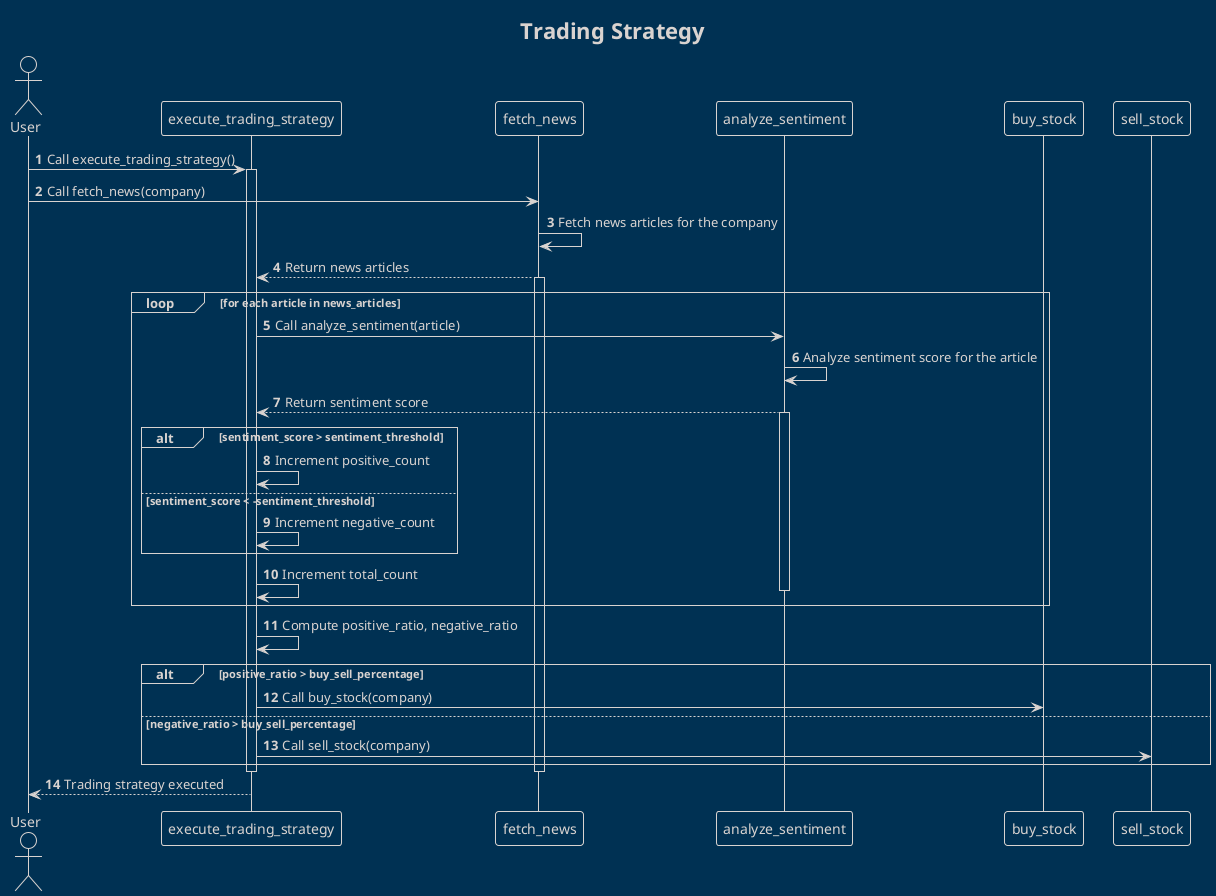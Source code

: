 @startuml
title Trading Strategy
!theme blueprint
autonumber
actor User

User -> execute_trading_strategy: Call execute_trading_strategy()

activate execute_trading_strategy

User -> fetch_news: Call fetch_news(company)
fetch_news -> fetch_news: Fetch news articles for the company
fetch_news --> execute_trading_strategy: Return news articles

activate fetch_news

loop for each article in news_articles
  execute_trading_strategy -> analyze_sentiment: Call analyze_sentiment(article)
  analyze_sentiment -> analyze_sentiment: Analyze sentiment score for the article
  analyze_sentiment --> execute_trading_strategy: Return sentiment score

  activate analyze_sentiment

  alt sentiment_score > sentiment_threshold
    execute_trading_strategy -> execute_trading_strategy: Increment positive_count
  else sentiment_score < -sentiment_threshold
    execute_trading_strategy -> execute_trading_strategy: Increment negative_count
  end

  execute_trading_strategy -> execute_trading_strategy: Increment total_count

  deactivate analyze_sentiment
end

execute_trading_strategy -> execute_trading_strategy: Compute positive_ratio, negative_ratio

alt positive_ratio > buy_sell_percentage
  execute_trading_strategy -> buy_stock: Call buy_stock(company)
else negative_ratio > buy_sell_percentage
  execute_trading_strategy -> sell_stock: Call sell_stock(company)
end

deactivate fetch_news
deactivate execute_trading_strategy

execute_trading_strategy --> User: Trading strategy executed
@enduml